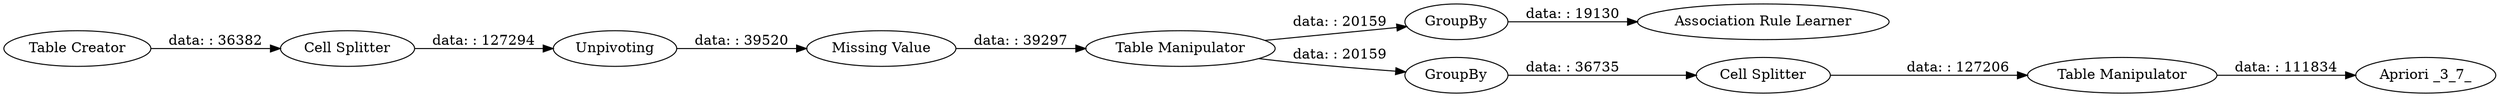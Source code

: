 digraph {
	"5954397054210063410_6" [label="Cell Splitter"]
	"5954397054210063410_7" [label=Unpivoting]
	"5954397054210063410_10" [label="Missing Value"]
	"5954397054210063410_1" [label="Apriori _3_7_"]
	"5954397054210063410_14" [label=GroupBy]
	"5954397054210063410_16" [label="Table Manipulator"]
	"5954397054210063410_2" [label="Table Creator"]
	"5954397054210063410_8" [label=GroupBy]
	"5954397054210063410_15" [label="Association Rule Learner"]
	"5954397054210063410_17" [label="Cell Splitter"]
	"5954397054210063410_9" [label="Table Manipulator"]
	"5954397054210063410_6" -> "5954397054210063410_7" [label="data: : 127294"]
	"5954397054210063410_17" -> "5954397054210063410_16" [label="data: : 127206"]
	"5954397054210063410_9" -> "5954397054210063410_8" [label="data: : 20159"]
	"5954397054210063410_9" -> "5954397054210063410_14" [label="data: : 20159"]
	"5954397054210063410_2" -> "5954397054210063410_6" [label="data: : 36382"]
	"5954397054210063410_16" -> "5954397054210063410_1" [label="data: : 111834"]
	"5954397054210063410_8" -> "5954397054210063410_17" [label="data: : 36735"]
	"5954397054210063410_14" -> "5954397054210063410_15" [label="data: : 19130"]
	"5954397054210063410_10" -> "5954397054210063410_9" [label="data: : 39297"]
	"5954397054210063410_7" -> "5954397054210063410_10" [label="data: : 39520"]
	rankdir=LR
}
